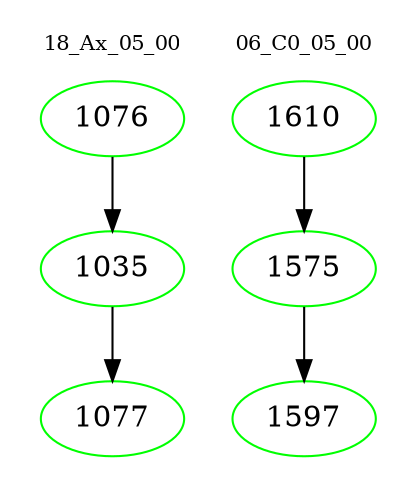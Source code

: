 digraph{
subgraph cluster_0 {
color = white
label = "18_Ax_05_00";
fontsize=10;
T0_1076 [label="1076", color="green"]
T0_1076 -> T0_1035 [color="black"]
T0_1035 [label="1035", color="green"]
T0_1035 -> T0_1077 [color="black"]
T0_1077 [label="1077", color="green"]
}
subgraph cluster_1 {
color = white
label = "06_C0_05_00";
fontsize=10;
T1_1610 [label="1610", color="green"]
T1_1610 -> T1_1575 [color="black"]
T1_1575 [label="1575", color="green"]
T1_1575 -> T1_1597 [color="black"]
T1_1597 [label="1597", color="green"]
}
}
